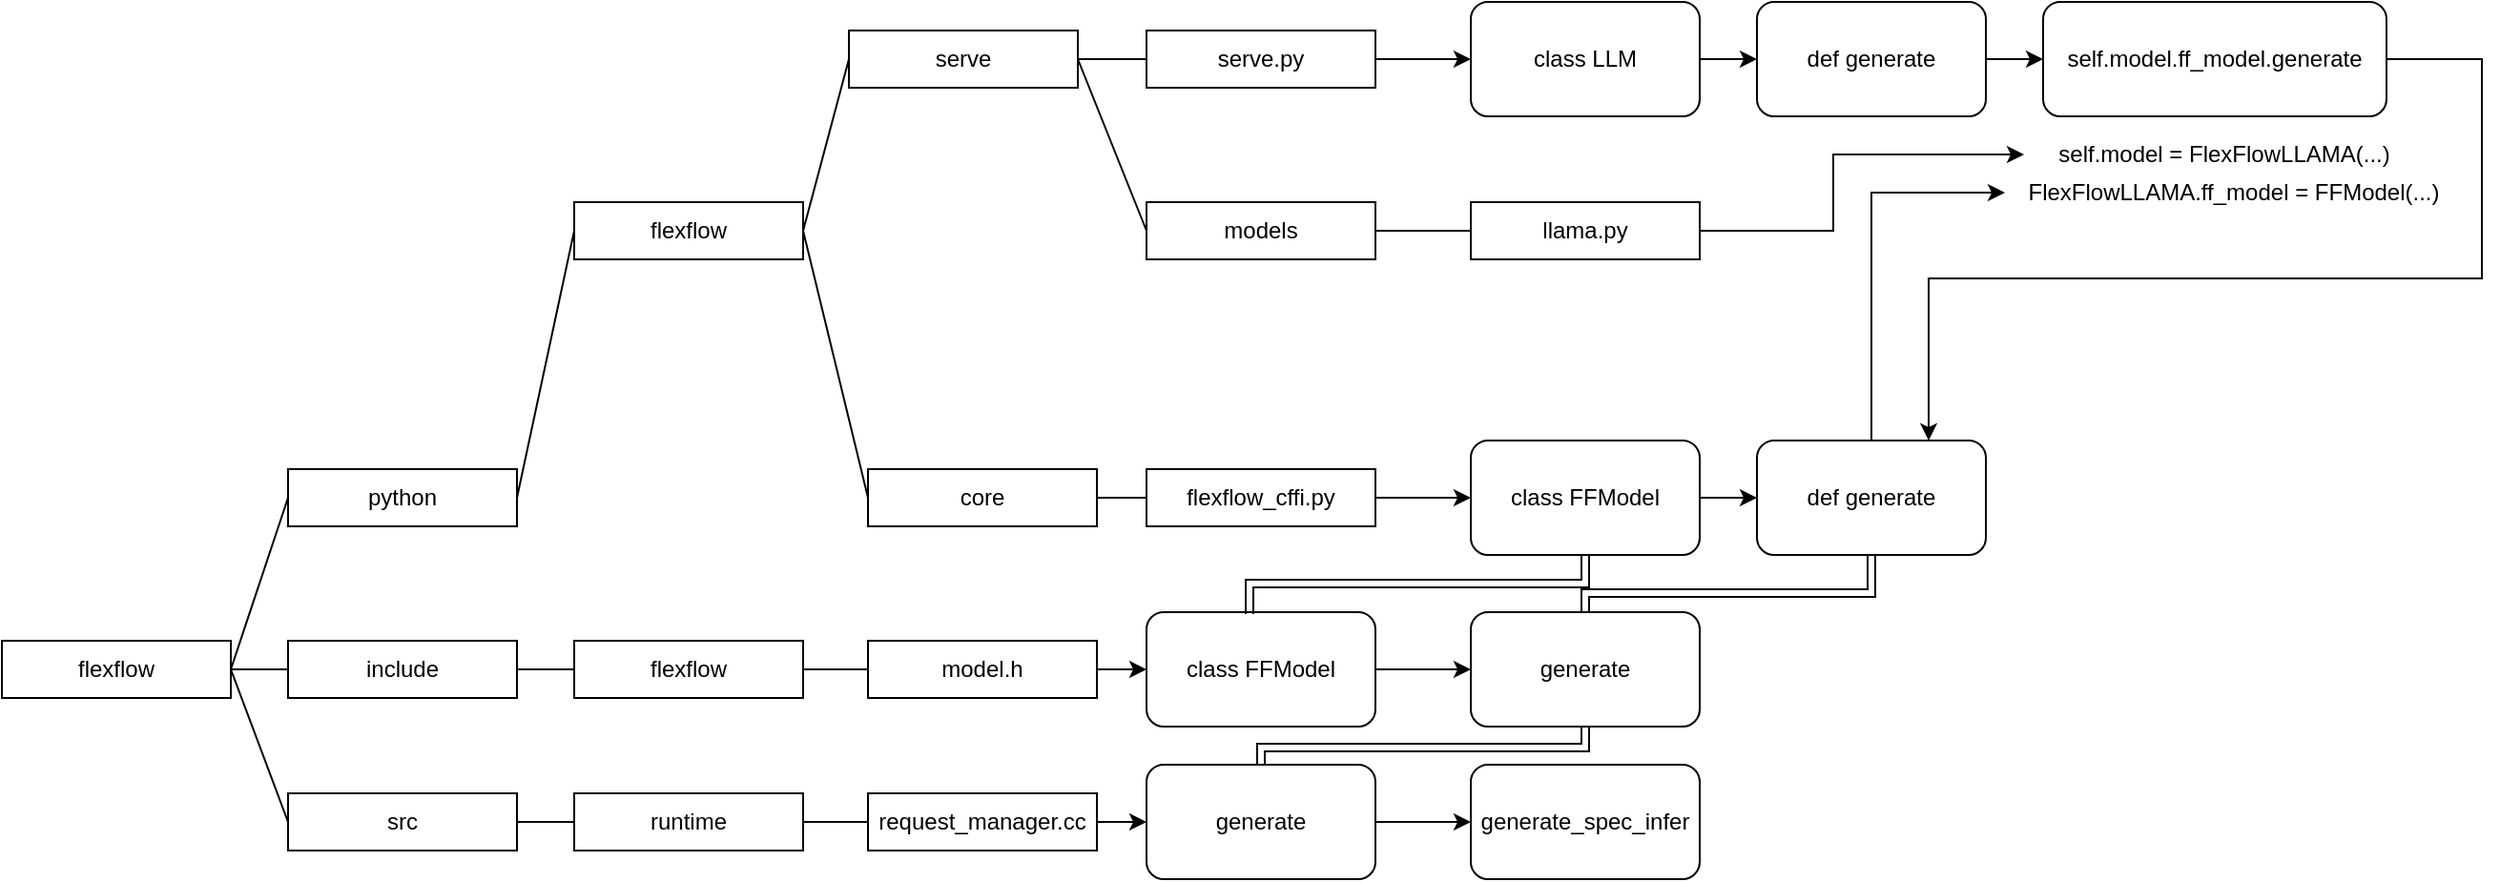 <mxfile version="22.1.4" type="github">
  <diagram name="第 1 页" id="qG1XOZHub_Ox06TlB61M">
    <mxGraphModel dx="2021" dy="534" grid="1" gridSize="10" guides="1" tooltips="1" connect="1" arrows="1" fold="1" page="1" pageScale="1" pageWidth="827" pageHeight="1169" math="0" shadow="0">
      <root>
        <mxCell id="0" />
        <mxCell id="1" parent="0" />
        <mxCell id="SF_eAXjuuhzjG8mS1avg-1" value="python" style="rounded=0;whiteSpace=wrap;html=1;" vertex="1" parent="1">
          <mxGeometry y="250" width="120" height="30" as="geometry" />
        </mxCell>
        <mxCell id="SF_eAXjuuhzjG8mS1avg-3" value="flexflow" style="rounded=0;whiteSpace=wrap;html=1;" vertex="1" parent="1">
          <mxGeometry x="150" y="110" width="120" height="30" as="geometry" />
        </mxCell>
        <mxCell id="SF_eAXjuuhzjG8mS1avg-4" value="serve" style="rounded=0;whiteSpace=wrap;html=1;" vertex="1" parent="1">
          <mxGeometry x="294" y="20" width="120" height="30" as="geometry" />
        </mxCell>
        <mxCell id="SF_eAXjuuhzjG8mS1avg-7" value="" style="endArrow=none;html=1;rounded=0;entryX=0;entryY=0.5;entryDx=0;entryDy=0;exitX=1;exitY=0.5;exitDx=0;exitDy=0;" edge="1" parent="1" source="SF_eAXjuuhzjG8mS1avg-3" target="SF_eAXjuuhzjG8mS1avg-4">
          <mxGeometry width="50" height="50" relative="1" as="geometry">
            <mxPoint x="460" y="270" as="sourcePoint" />
            <mxPoint x="510" y="220" as="targetPoint" />
          </mxGeometry>
        </mxCell>
        <mxCell id="SF_eAXjuuhzjG8mS1avg-8" value="" style="endArrow=none;html=1;rounded=0;entryX=0;entryY=0.5;entryDx=0;entryDy=0;exitX=1;exitY=0.5;exitDx=0;exitDy=0;" edge="1" parent="1" source="SF_eAXjuuhzjG8mS1avg-1" target="SF_eAXjuuhzjG8mS1avg-3">
          <mxGeometry width="50" height="50" relative="1" as="geometry">
            <mxPoint x="280" y="135" as="sourcePoint" />
            <mxPoint x="304" y="45" as="targetPoint" />
          </mxGeometry>
        </mxCell>
        <mxCell id="SF_eAXjuuhzjG8mS1avg-15" style="edgeStyle=orthogonalEdgeStyle;rounded=0;orthogonalLoop=1;jettySize=auto;html=1;exitX=1;exitY=0.5;exitDx=0;exitDy=0;entryX=0;entryY=0.5;entryDx=0;entryDy=0;" edge="1" parent="1" source="SF_eAXjuuhzjG8mS1avg-9" target="SF_eAXjuuhzjG8mS1avg-14">
          <mxGeometry relative="1" as="geometry" />
        </mxCell>
        <mxCell id="SF_eAXjuuhzjG8mS1avg-9" value="class LLM" style="rounded=1;whiteSpace=wrap;html=1;" vertex="1" parent="1">
          <mxGeometry x="620" y="5" width="120" height="60" as="geometry" />
        </mxCell>
        <mxCell id="SF_eAXjuuhzjG8mS1avg-13" style="edgeStyle=orthogonalEdgeStyle;rounded=0;orthogonalLoop=1;jettySize=auto;html=1;exitX=1;exitY=0.5;exitDx=0;exitDy=0;entryX=0;entryY=0.5;entryDx=0;entryDy=0;" edge="1" parent="1" source="SF_eAXjuuhzjG8mS1avg-11" target="SF_eAXjuuhzjG8mS1avg-9">
          <mxGeometry relative="1" as="geometry" />
        </mxCell>
        <mxCell id="SF_eAXjuuhzjG8mS1avg-11" value="serve.py" style="rounded=0;whiteSpace=wrap;html=1;" vertex="1" parent="1">
          <mxGeometry x="450" y="20" width="120" height="30" as="geometry" />
        </mxCell>
        <mxCell id="SF_eAXjuuhzjG8mS1avg-12" value="" style="endArrow=none;html=1;rounded=0;entryX=0;entryY=0.5;entryDx=0;entryDy=0;exitX=1;exitY=0.5;exitDx=0;exitDy=0;" edge="1" parent="1" source="SF_eAXjuuhzjG8mS1avg-4" target="SF_eAXjuuhzjG8mS1avg-11">
          <mxGeometry width="50" height="50" relative="1" as="geometry">
            <mxPoint x="280" y="135" as="sourcePoint" />
            <mxPoint x="304" y="45" as="targetPoint" />
          </mxGeometry>
        </mxCell>
        <mxCell id="SF_eAXjuuhzjG8mS1avg-17" style="edgeStyle=orthogonalEdgeStyle;rounded=0;orthogonalLoop=1;jettySize=auto;html=1;exitX=1;exitY=0.5;exitDx=0;exitDy=0;entryX=0;entryY=0.5;entryDx=0;entryDy=0;" edge="1" parent="1" source="SF_eAXjuuhzjG8mS1avg-14" target="SF_eAXjuuhzjG8mS1avg-16">
          <mxGeometry relative="1" as="geometry" />
        </mxCell>
        <mxCell id="SF_eAXjuuhzjG8mS1avg-14" value="def generate" style="rounded=1;whiteSpace=wrap;html=1;" vertex="1" parent="1">
          <mxGeometry x="770" y="5" width="120" height="60" as="geometry" />
        </mxCell>
        <mxCell id="SF_eAXjuuhzjG8mS1avg-39" style="edgeStyle=orthogonalEdgeStyle;rounded=0;orthogonalLoop=1;jettySize=auto;html=1;exitX=1;exitY=0.5;exitDx=0;exitDy=0;entryX=0.75;entryY=0;entryDx=0;entryDy=0;" edge="1" parent="1" source="SF_eAXjuuhzjG8mS1avg-16" target="SF_eAXjuuhzjG8mS1avg-36">
          <mxGeometry relative="1" as="geometry">
            <Array as="points">
              <mxPoint x="1150" y="35" />
              <mxPoint x="1150" y="150" />
              <mxPoint x="860" y="150" />
            </Array>
          </mxGeometry>
        </mxCell>
        <mxCell id="SF_eAXjuuhzjG8mS1avg-16" value="self.model.ff_model.generate" style="rounded=1;whiteSpace=wrap;html=1;" vertex="1" parent="1">
          <mxGeometry x="920" y="5" width="180" height="60" as="geometry" />
        </mxCell>
        <mxCell id="SF_eAXjuuhzjG8mS1avg-19" value="self.model = FlexFlowLLAMA(...)" style="text;html=1;strokeColor=none;fillColor=none;align=center;verticalAlign=middle;whiteSpace=wrap;rounded=0;" vertex="1" parent="1">
          <mxGeometry x="910" y="70" width="210" height="30" as="geometry" />
        </mxCell>
        <mxCell id="SF_eAXjuuhzjG8mS1avg-20" value="FlexFlowLLAMA.ff_model = FFModel(...)" style="text;html=1;strokeColor=none;fillColor=none;align=center;verticalAlign=middle;whiteSpace=wrap;rounded=0;" vertex="1" parent="1">
          <mxGeometry x="900" y="90" width="240" height="30" as="geometry" />
        </mxCell>
        <mxCell id="SF_eAXjuuhzjG8mS1avg-22" value="models" style="rounded=0;whiteSpace=wrap;html=1;" vertex="1" parent="1">
          <mxGeometry x="450" y="110" width="120" height="30" as="geometry" />
        </mxCell>
        <mxCell id="SF_eAXjuuhzjG8mS1avg-26" style="edgeStyle=orthogonalEdgeStyle;rounded=0;orthogonalLoop=1;jettySize=auto;html=1;exitX=1;exitY=0.5;exitDx=0;exitDy=0;entryX=0;entryY=0.5;entryDx=0;entryDy=0;" edge="1" parent="1" source="SF_eAXjuuhzjG8mS1avg-23" target="SF_eAXjuuhzjG8mS1avg-19">
          <mxGeometry relative="1" as="geometry">
            <Array as="points">
              <mxPoint x="810" y="125" />
              <mxPoint x="810" y="85" />
            </Array>
          </mxGeometry>
        </mxCell>
        <mxCell id="SF_eAXjuuhzjG8mS1avg-23" value="llama.py" style="rounded=0;whiteSpace=wrap;html=1;" vertex="1" parent="1">
          <mxGeometry x="620" y="110" width="120" height="30" as="geometry" />
        </mxCell>
        <mxCell id="SF_eAXjuuhzjG8mS1avg-24" value="" style="endArrow=none;html=1;rounded=0;entryX=0;entryY=0.5;entryDx=0;entryDy=0;exitX=1;exitY=0.5;exitDx=0;exitDy=0;" edge="1" parent="1" source="SF_eAXjuuhzjG8mS1avg-4" target="SF_eAXjuuhzjG8mS1avg-22">
          <mxGeometry width="50" height="50" relative="1" as="geometry">
            <mxPoint x="424" y="45" as="sourcePoint" />
            <mxPoint x="460" y="45" as="targetPoint" />
          </mxGeometry>
        </mxCell>
        <mxCell id="SF_eAXjuuhzjG8mS1avg-25" value="" style="endArrow=none;html=1;rounded=0;entryX=0;entryY=0.5;entryDx=0;entryDy=0;exitX=1;exitY=0.5;exitDx=0;exitDy=0;" edge="1" parent="1" source="SF_eAXjuuhzjG8mS1avg-22" target="SF_eAXjuuhzjG8mS1avg-23">
          <mxGeometry width="50" height="50" relative="1" as="geometry">
            <mxPoint x="424" y="45" as="sourcePoint" />
            <mxPoint x="460" y="135" as="targetPoint" />
          </mxGeometry>
        </mxCell>
        <mxCell id="SF_eAXjuuhzjG8mS1avg-27" value="flexflow" style="rounded=0;whiteSpace=wrap;html=1;" vertex="1" parent="1">
          <mxGeometry x="-150" y="340" width="120" height="30" as="geometry" />
        </mxCell>
        <mxCell id="SF_eAXjuuhzjG8mS1avg-28" value="" style="endArrow=none;html=1;rounded=0;entryX=0;entryY=0.5;entryDx=0;entryDy=0;exitX=1;exitY=0.5;exitDx=0;exitDy=0;" edge="1" parent="1" source="SF_eAXjuuhzjG8mS1avg-27" target="SF_eAXjuuhzjG8mS1avg-1">
          <mxGeometry width="50" height="50" relative="1" as="geometry">
            <mxPoint x="130" y="275" as="sourcePoint" />
            <mxPoint x="160" y="135" as="targetPoint" />
          </mxGeometry>
        </mxCell>
        <mxCell id="SF_eAXjuuhzjG8mS1avg-29" value="core" style="rounded=0;whiteSpace=wrap;html=1;" vertex="1" parent="1">
          <mxGeometry x="304" y="250" width="120" height="30" as="geometry" />
        </mxCell>
        <mxCell id="SF_eAXjuuhzjG8mS1avg-30" value="" style="endArrow=none;html=1;rounded=0;entryX=0;entryY=0.5;entryDx=0;entryDy=0;exitX=1;exitY=0.5;exitDx=0;exitDy=0;" edge="1" parent="1" source="SF_eAXjuuhzjG8mS1avg-3" target="SF_eAXjuuhzjG8mS1avg-29">
          <mxGeometry width="50" height="50" relative="1" as="geometry">
            <mxPoint x="280" y="135" as="sourcePoint" />
            <mxPoint x="304" y="45" as="targetPoint" />
          </mxGeometry>
        </mxCell>
        <mxCell id="SF_eAXjuuhzjG8mS1avg-35" style="edgeStyle=orthogonalEdgeStyle;rounded=0;orthogonalLoop=1;jettySize=auto;html=1;exitX=1;exitY=0.5;exitDx=0;exitDy=0;entryX=0;entryY=0.5;entryDx=0;entryDy=0;" edge="1" parent="1" source="SF_eAXjuuhzjG8mS1avg-31" target="SF_eAXjuuhzjG8mS1avg-33">
          <mxGeometry relative="1" as="geometry" />
        </mxCell>
        <mxCell id="SF_eAXjuuhzjG8mS1avg-31" value="flexflow_cffi.py" style="rounded=0;whiteSpace=wrap;html=1;" vertex="1" parent="1">
          <mxGeometry x="450" y="250" width="120" height="30" as="geometry" />
        </mxCell>
        <mxCell id="SF_eAXjuuhzjG8mS1avg-32" value="" style="endArrow=none;html=1;rounded=0;entryX=0;entryY=0.5;entryDx=0;entryDy=0;exitX=1;exitY=0.5;exitDx=0;exitDy=0;" edge="1" parent="1" source="SF_eAXjuuhzjG8mS1avg-29" target="SF_eAXjuuhzjG8mS1avg-31">
          <mxGeometry width="50" height="50" relative="1" as="geometry">
            <mxPoint x="280" y="135" as="sourcePoint" />
            <mxPoint x="314" y="275" as="targetPoint" />
          </mxGeometry>
        </mxCell>
        <mxCell id="SF_eAXjuuhzjG8mS1avg-37" style="edgeStyle=orthogonalEdgeStyle;rounded=0;orthogonalLoop=1;jettySize=auto;html=1;exitX=1;exitY=0.5;exitDx=0;exitDy=0;entryX=0;entryY=0.5;entryDx=0;entryDy=0;" edge="1" parent="1" source="SF_eAXjuuhzjG8mS1avg-33" target="SF_eAXjuuhzjG8mS1avg-36">
          <mxGeometry relative="1" as="geometry" />
        </mxCell>
        <mxCell id="SF_eAXjuuhzjG8mS1avg-33" value="class FFModel" style="rounded=1;whiteSpace=wrap;html=1;" vertex="1" parent="1">
          <mxGeometry x="620" y="235" width="120" height="60" as="geometry" />
        </mxCell>
        <mxCell id="SF_eAXjuuhzjG8mS1avg-38" style="edgeStyle=orthogonalEdgeStyle;rounded=0;orthogonalLoop=1;jettySize=auto;html=1;exitX=0.5;exitY=0;exitDx=0;exitDy=0;entryX=0;entryY=0.5;entryDx=0;entryDy=0;" edge="1" parent="1" source="SF_eAXjuuhzjG8mS1avg-36" target="SF_eAXjuuhzjG8mS1avg-20">
          <mxGeometry relative="1" as="geometry" />
        </mxCell>
        <mxCell id="SF_eAXjuuhzjG8mS1avg-51" style="edgeStyle=orthogonalEdgeStyle;rounded=0;orthogonalLoop=1;jettySize=auto;html=1;exitX=0.5;exitY=1;exitDx=0;exitDy=0;entryX=0.5;entryY=0;entryDx=0;entryDy=0;shape=link;" edge="1" parent="1" source="SF_eAXjuuhzjG8mS1avg-36" target="SF_eAXjuuhzjG8mS1avg-49">
          <mxGeometry relative="1" as="geometry">
            <Array as="points">
              <mxPoint x="830" y="315" />
              <mxPoint x="680" y="315" />
            </Array>
          </mxGeometry>
        </mxCell>
        <mxCell id="SF_eAXjuuhzjG8mS1avg-36" value="def generate" style="rounded=1;whiteSpace=wrap;html=1;" vertex="1" parent="1">
          <mxGeometry x="770" y="235" width="120" height="60" as="geometry" />
        </mxCell>
        <mxCell id="SF_eAXjuuhzjG8mS1avg-40" value="include" style="rounded=0;whiteSpace=wrap;html=1;" vertex="1" parent="1">
          <mxGeometry y="340" width="120" height="30" as="geometry" />
        </mxCell>
        <mxCell id="SF_eAXjuuhzjG8mS1avg-41" value="" style="endArrow=none;html=1;rounded=0;entryX=0;entryY=0.5;entryDx=0;entryDy=0;exitX=1;exitY=0.5;exitDx=0;exitDy=0;" edge="1" parent="1" source="SF_eAXjuuhzjG8mS1avg-27" target="SF_eAXjuuhzjG8mS1avg-40">
          <mxGeometry width="50" height="50" relative="1" as="geometry">
            <mxPoint x="-20" y="365" as="sourcePoint" />
            <mxPoint x="10" y="275" as="targetPoint" />
          </mxGeometry>
        </mxCell>
        <mxCell id="SF_eAXjuuhzjG8mS1avg-42" value="flexflow" style="rounded=0;whiteSpace=wrap;html=1;" vertex="1" parent="1">
          <mxGeometry x="150" y="340" width="120" height="30" as="geometry" />
        </mxCell>
        <mxCell id="SF_eAXjuuhzjG8mS1avg-43" value="" style="endArrow=none;html=1;rounded=0;entryX=0;entryY=0.5;entryDx=0;entryDy=0;exitX=1;exitY=0.5;exitDx=0;exitDy=0;" edge="1" parent="1" source="SF_eAXjuuhzjG8mS1avg-40" target="SF_eAXjuuhzjG8mS1avg-42">
          <mxGeometry width="50" height="50" relative="1" as="geometry">
            <mxPoint x="-20" y="365" as="sourcePoint" />
            <mxPoint x="10" y="275" as="targetPoint" />
          </mxGeometry>
        </mxCell>
        <mxCell id="SF_eAXjuuhzjG8mS1avg-47" style="edgeStyle=orthogonalEdgeStyle;rounded=0;orthogonalLoop=1;jettySize=auto;html=1;exitX=1;exitY=0.5;exitDx=0;exitDy=0;entryX=0;entryY=0.5;entryDx=0;entryDy=0;" edge="1" parent="1" source="SF_eAXjuuhzjG8mS1avg-44" target="SF_eAXjuuhzjG8mS1avg-46">
          <mxGeometry relative="1" as="geometry" />
        </mxCell>
        <mxCell id="SF_eAXjuuhzjG8mS1avg-44" value="model.h" style="rounded=0;whiteSpace=wrap;html=1;" vertex="1" parent="1">
          <mxGeometry x="304" y="340" width="120" height="30" as="geometry" />
        </mxCell>
        <mxCell id="SF_eAXjuuhzjG8mS1avg-45" value="" style="endArrow=none;html=1;rounded=0;entryX=0;entryY=0.5;entryDx=0;entryDy=0;exitX=1;exitY=0.5;exitDx=0;exitDy=0;" edge="1" parent="1" source="SF_eAXjuuhzjG8mS1avg-42" target="SF_eAXjuuhzjG8mS1avg-44">
          <mxGeometry width="50" height="50" relative="1" as="geometry">
            <mxPoint x="260" y="360" as="sourcePoint" />
            <mxPoint x="10" y="365" as="targetPoint" />
          </mxGeometry>
        </mxCell>
        <mxCell id="SF_eAXjuuhzjG8mS1avg-50" style="edgeStyle=orthogonalEdgeStyle;rounded=0;orthogonalLoop=1;jettySize=auto;html=1;exitX=1;exitY=0.5;exitDx=0;exitDy=0;entryX=0;entryY=0.5;entryDx=0;entryDy=0;" edge="1" parent="1" source="SF_eAXjuuhzjG8mS1avg-46" target="SF_eAXjuuhzjG8mS1avg-49">
          <mxGeometry relative="1" as="geometry" />
        </mxCell>
        <mxCell id="SF_eAXjuuhzjG8mS1avg-46" value="class FFModel" style="rounded=1;whiteSpace=wrap;html=1;" vertex="1" parent="1">
          <mxGeometry x="450" y="325" width="120" height="60" as="geometry" />
        </mxCell>
        <mxCell id="SF_eAXjuuhzjG8mS1avg-48" style="edgeStyle=orthogonalEdgeStyle;rounded=0;orthogonalLoop=1;jettySize=auto;html=1;exitX=0.5;exitY=1;exitDx=0;exitDy=0;entryX=0.45;entryY=0.017;entryDx=0;entryDy=0;entryPerimeter=0;shape=link;" edge="1" parent="1" source="SF_eAXjuuhzjG8mS1avg-33" target="SF_eAXjuuhzjG8mS1avg-46">
          <mxGeometry relative="1" as="geometry">
            <Array as="points">
              <mxPoint x="680" y="310" />
              <mxPoint x="504" y="310" />
            </Array>
          </mxGeometry>
        </mxCell>
        <mxCell id="SF_eAXjuuhzjG8mS1avg-60" style="edgeStyle=orthogonalEdgeStyle;rounded=0;orthogonalLoop=1;jettySize=auto;html=1;exitX=0.5;exitY=1;exitDx=0;exitDy=0;entryX=0.5;entryY=0;entryDx=0;entryDy=0;shape=link;" edge="1" parent="1" target="SF_eAXjuuhzjG8mS1avg-58">
          <mxGeometry relative="1" as="geometry">
            <mxPoint x="680" y="381" as="sourcePoint" />
            <mxPoint x="510" y="401" as="targetPoint" />
            <Array as="points">
              <mxPoint x="680" y="396" />
              <mxPoint x="510" y="396" />
            </Array>
          </mxGeometry>
        </mxCell>
        <mxCell id="SF_eAXjuuhzjG8mS1avg-49" value="generate" style="rounded=1;whiteSpace=wrap;html=1;" vertex="1" parent="1">
          <mxGeometry x="620" y="325" width="120" height="60" as="geometry" />
        </mxCell>
        <mxCell id="SF_eAXjuuhzjG8mS1avg-52" value="src" style="rounded=0;whiteSpace=wrap;html=1;" vertex="1" parent="1">
          <mxGeometry y="420" width="120" height="30" as="geometry" />
        </mxCell>
        <mxCell id="SF_eAXjuuhzjG8mS1avg-53" value="" style="endArrow=none;html=1;rounded=0;entryX=0;entryY=0.5;entryDx=0;entryDy=0;exitX=1;exitY=0.5;exitDx=0;exitDy=0;" edge="1" parent="1" source="SF_eAXjuuhzjG8mS1avg-27" target="SF_eAXjuuhzjG8mS1avg-52">
          <mxGeometry width="50" height="50" relative="1" as="geometry">
            <mxPoint x="-20" y="365" as="sourcePoint" />
            <mxPoint x="10" y="275" as="targetPoint" />
          </mxGeometry>
        </mxCell>
        <mxCell id="SF_eAXjuuhzjG8mS1avg-54" value="runtime" style="rounded=0;whiteSpace=wrap;html=1;" vertex="1" parent="1">
          <mxGeometry x="150" y="420" width="120" height="30" as="geometry" />
        </mxCell>
        <mxCell id="SF_eAXjuuhzjG8mS1avg-55" value="" style="endArrow=none;html=1;rounded=0;exitX=1;exitY=0.5;exitDx=0;exitDy=0;" edge="1" parent="1" source="SF_eAXjuuhzjG8mS1avg-52" target="SF_eAXjuuhzjG8mS1avg-54">
          <mxGeometry width="50" height="50" relative="1" as="geometry">
            <mxPoint x="130" y="365" as="sourcePoint" />
            <mxPoint x="160" y="365" as="targetPoint" />
          </mxGeometry>
        </mxCell>
        <mxCell id="SF_eAXjuuhzjG8mS1avg-65" style="edgeStyle=orthogonalEdgeStyle;rounded=0;orthogonalLoop=1;jettySize=auto;html=1;exitX=1;exitY=0.5;exitDx=0;exitDy=0;entryX=0;entryY=0.5;entryDx=0;entryDy=0;" edge="1" parent="1" source="SF_eAXjuuhzjG8mS1avg-56" target="SF_eAXjuuhzjG8mS1avg-58">
          <mxGeometry relative="1" as="geometry" />
        </mxCell>
        <mxCell id="SF_eAXjuuhzjG8mS1avg-56" value="request_manager.cc" style="rounded=0;whiteSpace=wrap;html=1;" vertex="1" parent="1">
          <mxGeometry x="304" y="420" width="120" height="30" as="geometry" />
        </mxCell>
        <mxCell id="SF_eAXjuuhzjG8mS1avg-57" value="" style="endArrow=none;html=1;rounded=0;entryX=0;entryY=0.5;entryDx=0;entryDy=0;exitX=1;exitY=0.5;exitDx=0;exitDy=0;" edge="1" parent="1" source="SF_eAXjuuhzjG8mS1avg-54" target="SF_eAXjuuhzjG8mS1avg-56">
          <mxGeometry width="50" height="50" relative="1" as="geometry">
            <mxPoint x="280" y="365" as="sourcePoint" />
            <mxPoint x="314" y="365" as="targetPoint" />
          </mxGeometry>
        </mxCell>
        <mxCell id="SF_eAXjuuhzjG8mS1avg-64" style="edgeStyle=orthogonalEdgeStyle;rounded=0;orthogonalLoop=1;jettySize=auto;html=1;exitX=1;exitY=0.5;exitDx=0;exitDy=0;entryX=0;entryY=0.5;entryDx=0;entryDy=0;" edge="1" parent="1" source="SF_eAXjuuhzjG8mS1avg-58" target="SF_eAXjuuhzjG8mS1avg-61">
          <mxGeometry relative="1" as="geometry" />
        </mxCell>
        <mxCell id="SF_eAXjuuhzjG8mS1avg-58" value="generate" style="rounded=1;whiteSpace=wrap;html=1;" vertex="1" parent="1">
          <mxGeometry x="450" y="405" width="120" height="60" as="geometry" />
        </mxCell>
        <mxCell id="SF_eAXjuuhzjG8mS1avg-61" value="generate_spec_infer" style="rounded=1;whiteSpace=wrap;html=1;" vertex="1" parent="1">
          <mxGeometry x="620" y="405" width="120" height="60" as="geometry" />
        </mxCell>
      </root>
    </mxGraphModel>
  </diagram>
</mxfile>
